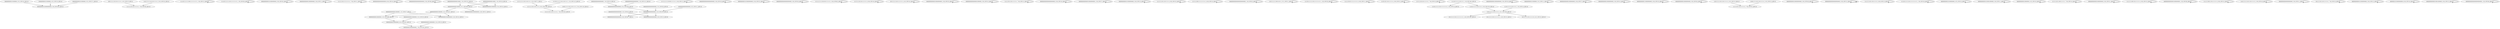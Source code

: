 digraph G {
    "0000000000101000000_3-22_COV:24_LEN:19" -> "0000000001010000000000_5-26_COV:320_LEN:22";
    "100111111101101111111_4-25_COV:13_LEN:21" -> "1111111011011111111_7-26_COV:46_LEN:19";
    "11110111111110011111111111_1-26_COV:12_LEN:26" -> "11110111111110011111111111_1-26_COV:12_LEN:26";
    "1111011111111011111111111_1-26_COV:30_LEN:25" -> "1111011111111011111111111_1-26_COV:30_LEN:25";
    "00000000000101000000000_3-26_COV:33_LEN:23" -> "00000000000101000000000_3-26_COV:33_LEN:23";
    "00000000000001000000000_3-26_COV:11_LEN:23" -> "00000000000001000000000_3-26_COV:11_LEN:23";
    "1111111011111111111_7-26_COV:11_LEN:19" -> "1111111011111111111_7-26_COV:11_LEN:19";
    "00000000000000000000_6-26_COV:10_LEN:20" -> "00000000000000000000_6-26_COV:10_LEN:20";
    "00000000000000000000000_3-26_COV:36_LEN:23" -> "00000000000000000000000_3-26_COV:36_LEN:23";
    "000000000000001000000_1-22_COV:27_LEN:21" -> "0000000000010000000_5-23_COV:489_LEN:19";
    "000000000000001000000_1-22_COV:27_LEN:21" -> "000000000001000000000_5-26_COV:10_LEN:21";
    "00000000000000010000_1-20_COV:215_LEN:20" -> "0000000000000100000_3-21_COV:448_LEN:19";
    "00000000000000010000_1-20_COV:215_LEN:20" -> "000000000000010000000_3-24_COV:10_LEN:21";
    "111111111110111011111_3-23_COV:71_LEN:21" -> "1111111101110111111_6-24_COV:198_LEN:19";
    "0000000000000000000_1-20_COV:10_LEN:19" -> "00000000000000000000_3-22_COV:428_LEN:20";
    "11111111111010011111111_3-26_COV:12_LEN:23" -> "11111111111010011111111_3-26_COV:12_LEN:23";
    "00000000000000000000000_3-26_COV:18_LEN:23" -> "00000000000000000000000_3-26_COV:18_LEN:23";
    "00000000001010000000000_3-26_COV:22_LEN:23" -> "00000000001010000000000_3-26_COV:22_LEN:23";
    "0000000000000010000_1-20_COV:19_LEN:19" -> "0000000000000100000_3-21_COV:448_LEN:19";
    "0000000000000010000_1-20_COV:19_LEN:19" -> "000000000000010000000_3-24_COV:10_LEN:21";
    "00000000000000000000000_3-26_COV:20_LEN:23" -> "00000000000000000000000_3-26_COV:20_LEN:23";
    "00000000000000000000_3-23_COV:20_LEN:20" -> "000000000000000000000_6-26_COV:507_LEN:21";
    "00000000000000000000_3-23_COV:20_LEN:20" -> "00000000000000000000_6-26_COV:13_LEN:20";
    "0000000000100000000_6-24_COV:522_LEN:19" -> "00000000010000000000_7-26_COV:542_LEN:20";
    "111111111110101011111111_3-26_COV:62_LEN:24" -> "111111111110101011111111_3-26_COV:62_LEN:24";
    "0000000000000100000_3-21_COV:448_LEN:19" -> "0000000000001000000000_4-26_COV:12_LEN:22";
    "0000000000000100000_3-21_COV:448_LEN:19" -> "0000000000001000000_4-22_COV:451_LEN:19";
    "11111111011011111111_6-26_COV:16_LEN:20" -> "11111111011011111111_6-26_COV:16_LEN:20";
    "10111111110111111111_4-25_COV:10_LEN:20" -> "10111111110111111111_4-25_COV:10_LEN:20";
    "000000000000010000000000_2-26_COV:23_LEN:24" -> "000000000000010000000000_2-26_COV:23_LEN:24";
    "000000000000000001000000_3-26_COV:13_LEN:24" -> "000000000000000001000000_3-26_COV:13_LEN:24";
    "1111110111011111111_7-26_COV:12_LEN:19" -> "1111110111011111111_7-26_COV:12_LEN:19";
    "00000000000000000000000_3-26_COV:16_LEN:23" -> "00000000000000000000000_3-26_COV:16_LEN:23";
    "0000000000000010000000000_1-26_COV:27_LEN:25" -> "0000000000000010000000000_1-26_COV:27_LEN:25";
    "00000000000101000000000_3-26_COV:13_LEN:23" -> "00000000000101000000000_3-26_COV:13_LEN:23";
    "1111111101110111111_6-26_COV:10_LEN:19" -> "1111111101110111111_6-26_COV:10_LEN:19";
    "11110111111110111011111_1-23_COV:113_LEN:23" -> "1111111101110111111_6-24_COV:198_LEN:19";
    "111111100111111111111_6-26_COV:10_LEN:21" -> "111111100111111111111_6-26_COV:10_LEN:21";
    "0000000000000000000000000_1-26_COV:32_LEN:25" -> "0000000000000000000000000_1-26_COV:32_LEN:25";
    "1101111111100110111_3-21_COV:11_LEN:19" -> "1101111111100110111_3-21_COV:11_LEN:19";
    "00000000000000000000_1-20_COV:121_LEN:20" -> "00000000000000000000_3-22_COV:428_LEN:20";
    "1111011111111011111111111_1-26_COV:20_LEN:25" -> "1111011111111011111111111_1-26_COV:20_LEN:25";
    "1000000000101000000_4-22_COV:10_LEN:19" -> "0000000001010000000000_5-26_COV:320_LEN:22";
    "111111010111111111111_6-26_COV:11_LEN:21" -> "111111010111111111111_6-26_COV:11_LEN:21";
    "1110110111011111111_8-26_COV:12_LEN:19" -> "1110110111011111111_8-26_COV:12_LEN:19";
    "1111111101110111111_6-24_COV:198_LEN:19" -> "11111110111011111111_7-26_COV:316_LEN:20";
    "00000000000010000000_3-23_COV:20_LEN:20" -> "0000000000100000000_6-24_COV:522_LEN:19";
    "00000000000101000000_3-22_COV:271_LEN:20" -> "0000000001010000000000_5-26_COV:320_LEN:22";
    "1111111011011111111_7-26_COV:10_LEN:19" -> "1111111011011111111_7-26_COV:10_LEN:19";
    "1111011111111011111_1-19_COV:164_LEN:19" -> "111011111111011111111111_2-26_COV:14_LEN:24";
    "1111011111111011111_1-19_COV:164_LEN:19" -> "1110111111110111111_2-20_COV:154_LEN:19";
    "0000000000001000000_4-22_COV:451_LEN:19" -> "0000000000010000000_5-23_COV:489_LEN:19";
    "0000000000001000000_4-22_COV:451_LEN:19" -> "000000000001000000000_5-26_COV:10_LEN:21";
    "00000000000010000000000_3-26_COV:18_LEN:23" -> "00000000000010000000000_3-26_COV:18_LEN:23";
    "00000000000000000000_2-22_COV:26_LEN:20" -> "0000000000000000000_5-23_COV:478_LEN:19";
    "0000000000101000000_3-22_COV:11_LEN:19" -> "0000000000101000000_3-22_COV:11_LEN:19";
    "1100111111101110111111_3-24_COV:116_LEN:22" -> "11111110111011111111_7-26_COV:316_LEN:20";
    "1101111111101101111111_3-25_COV:25_LEN:22" -> "1111111011011111111_7-26_COV:46_LEN:19";
    "00000000000001000000000_3-26_COV:27_LEN:23" -> "00000000000001000000000_3-26_COV:27_LEN:23";
    "00000000000010000000000_3-26_COV:15_LEN:23" -> "00000000000010000000000_3-26_COV:15_LEN:23";
    "00000000000110000000000_3-26_COV:10_LEN:23" -> "00000000000110000000000_3-26_COV:10_LEN:23";
    "00000000000010000000000_3-26_COV:54_LEN:23" -> "00000000000010000000000_3-26_COV:54_LEN:23";
    "1101111111011101111111_3-25_COV:13_LEN:22" -> "1111110111011111111_7-26_COV:32_LEN:19";
    "0000000000000000000_5-23_COV:478_LEN:19" -> "000000000000000000000_6-26_COV:507_LEN:21";
    "0000000000000000000_5-23_COV:478_LEN:19" -> "00000000000000000000_6-26_COV:13_LEN:20";
    "00000000000100000000000_3-26_COV:26_LEN:23" -> "00000000000100000000000_3-26_COV:26_LEN:23";
    "1101111111101111111_3-21_COV:193_LEN:19" -> "10111111110111111111111_4-26_COV:183_LEN:23";
    "1101111111101111111_3-21_COV:193_LEN:19" -> "101111111101111111111_4-26_COV:13_LEN:21";
    "1101111111101111111_3-21_COV:193_LEN:19" -> "1011111111011111110_4-22_COV:10_LEN:19";
    "1110111111110111111_2-20_COV:154_LEN:19" -> "1101111111101111111_3-21_COV:193_LEN:19";
    "00000000000000000000000_3-26_COV:12_LEN:23" -> "00000000000000000000000_3-26_COV:12_LEN:23";
    "1100111111011101111111_3-25_COV:13_LEN:22" -> "1111110111011111111_7-26_COV:32_LEN:19";
    "1110111111110111111_1-20_COV:14_LEN:19" -> "1101111111101111111_3-21_COV:193_LEN:19";
    "11111111011101111111_6-26_COV:13_LEN:20" -> "11111111011101111111_6-26_COV:13_LEN:20";
    "1000000000000000000_4-22_COV:11_LEN:19" -> "0000000000000000000_5-23_COV:478_LEN:19";
    "1111011111110111111111111_1-26_COV:16_LEN:25" -> "1111011111110111111111111_1-26_COV:16_LEN:25";
    "000000000010100000000_4-25_COV:10_LEN:21" -> "000000000010100000000_4-25_COV:10_LEN:21";
    "000000000001010001000000_3-26_COV:11_LEN:24" -> "000000000001010001000000_3-26_COV:11_LEN:24";
    "0000000000010000000_5-25_COV:10_LEN:19" -> "0000000000010000000_5-25_COV:10_LEN:19";
    "11111110111001111111_7-26_COV:10_LEN:20" -> "11111110111001111111_7-26_COV:10_LEN:20";
    "00000000000000000000_3-22_COV:428_LEN:20" -> "0000000000000000000_5-23_COV:478_LEN:19";
    "0000000000010000000_5-23_COV:489_LEN:19" -> "0000000000100000000_6-24_COV:522_LEN:19";
    "00000000000001000000000_3-26_COV:21_LEN:23" -> "00000000000001000000000_3-26_COV:21_LEN:23";
    "111111110011011111111_6-26_COV:13_LEN:21" -> "111111110011011111111_6-26_COV:13_LEN:21";
    "0000000000000001000000000_1-26_COV:58_LEN:25" -> "0000000000000001000000000_1-26_COV:58_LEN:25";
    "111111100111011111111_6-26_COV:15_LEN:21" -> "111111100111011111111_6-26_COV:15_LEN:21";
    "11011111111011101111111_3-26_COV:19_LEN:23" -> "11011111111011101111111_3-26_COV:19_LEN:23";
    "00000000000000000000000_3-26_COV:12_LEN:23" -> "00000000000000000000000_3-26_COV:12_LEN:23";
    "000000000000000000000_5-26_COV:11_LEN:21" -> "000000000000000000000_5-26_COV:11_LEN:21";
    "10111110111011111111_7-26_COV:10_LEN:20" -> "10111110111011111111_7-26_COV:10_LEN:20";
    "00000000000101000000000_3-26_COV:12_LEN:23" -> "00000000000101000000000_3-26_COV:12_LEN:23";
    "000000000000100000000_3-24_COV:10_LEN:21" -> "00000000010000000000_7-26_COV:542_LEN:20";
    "00000001010000000000_6-26_COV:10_LEN:20" -> "00000001010000000000_6-26_COV:10_LEN:20";
    "000000000000010001000000_3-26_COV:12_LEN:24" -> "000000000000010001000000_3-26_COV:12_LEN:24";
    "0000000000000000000000000_1-26_COV:56_LEN:25" -> "0000000000000000000000000_1-26_COV:56_LEN:25";
}
